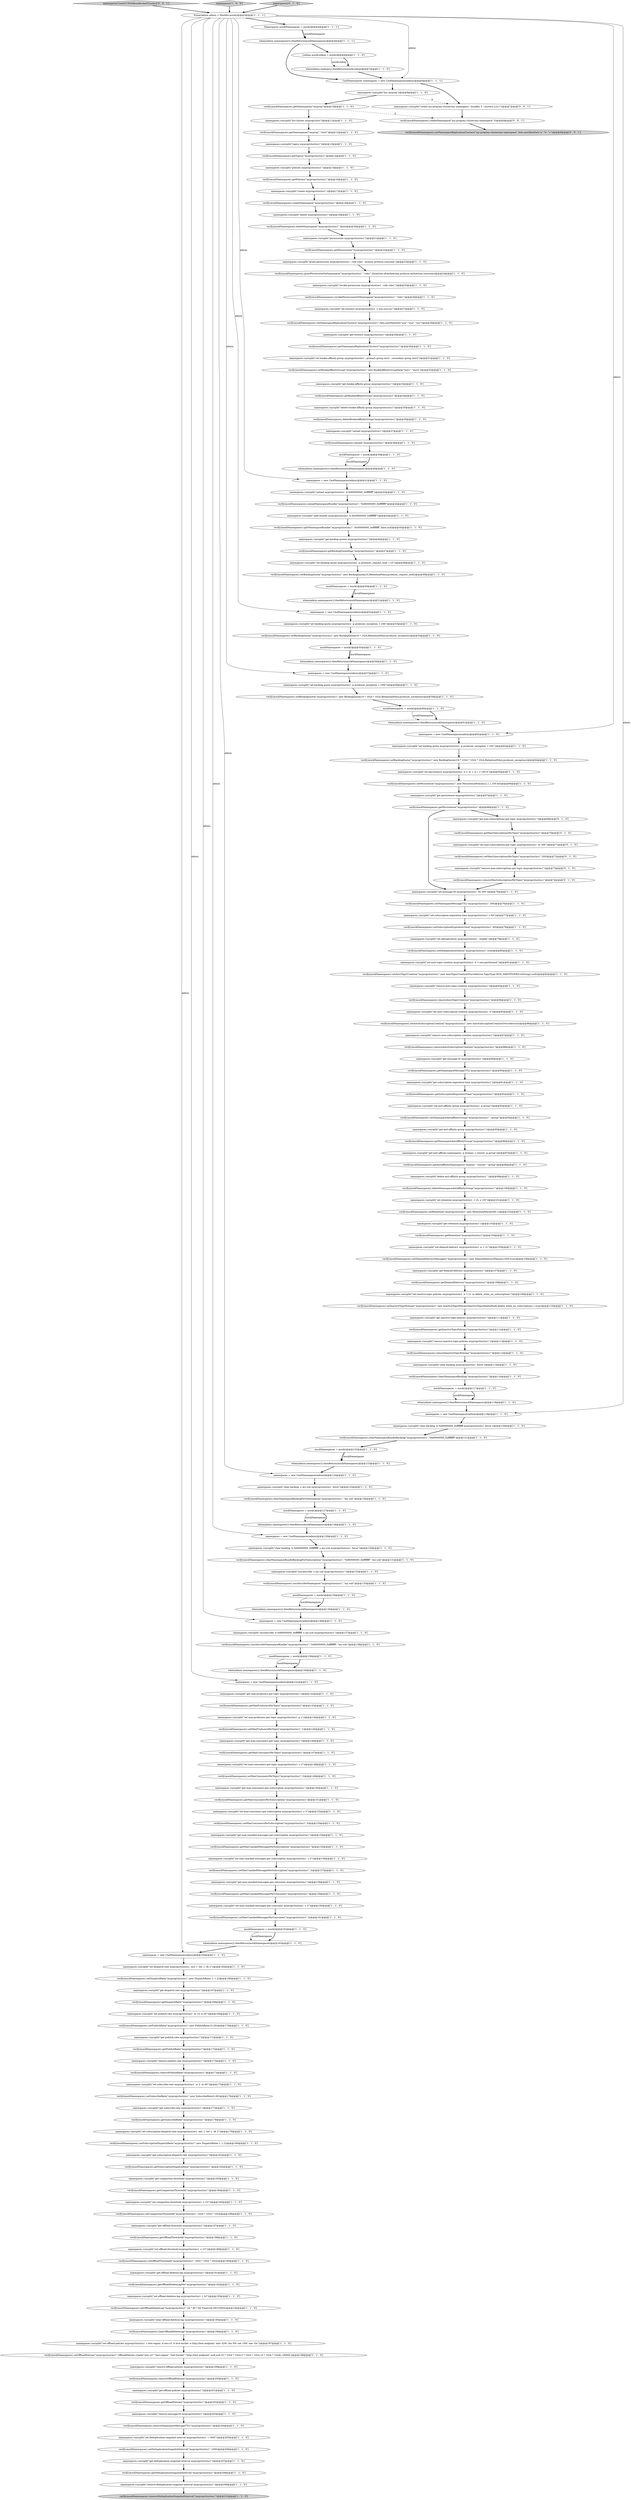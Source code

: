 digraph {
100 [style = filled, label = "namespaces.run(split(\"get-retention myprop/clust/ns1\"))@@@103@@@['1', '1', '0']", fillcolor = white, shape = ellipse image = "AAA0AAABBB1BBB"];
160 [style = filled, label = "verify(mockNamespaces).setMaxConsumersPerTopic(\"myprop/clust/ns1\",2)@@@149@@@['1', '1', '0']", fillcolor = white, shape = ellipse image = "AAA0AAABBB1BBB"];
195 [style = filled, label = "verify(mockNamespaces).removeNamespaceMessageTTL(\"myprop/clust/ns1\")@@@204@@@['1', '1', '0']", fillcolor = white, shape = ellipse image = "AAA0AAABBB1BBB"];
48 [style = filled, label = "Namespaces mockNamespaces = mock()@@@4@@@['1', '1', '1']", fillcolor = white, shape = ellipse image = "AAA0AAABBB1BBB"];
73 [style = filled, label = "verify(mockNamespaces).setNamespaceAntiAffinityGroup(\"myprop/clust/ns1\",\"group\")@@@94@@@['1', '1', '0']", fillcolor = white, shape = ellipse image = "AAA0AAABBB1BBB"];
117 [style = filled, label = "mockNamespaces = mock()@@@122@@@['1', '1', '0']", fillcolor = white, shape = ellipse image = "AAA0AAABBB1BBB"];
138 [style = filled, label = "namespaces.run(split(\"unsubscribe -b 0x80000000_0xffffffff -s my-sub myprop/clust/ns1\"))@@@137@@@['1', '1', '0']", fillcolor = white, shape = ellipse image = "AAA0AAABBB1BBB"];
196 [style = filled, label = "verify(mockNamespaces).deleteNamespaceAntiAffinityGroup(\"myprop/clust/ns1\")@@@100@@@['1', '1', '0']", fillcolor = white, shape = ellipse image = "AAA0AAABBB1BBB"];
102 [style = filled, label = "verify(mockNamespaces).setMaxUnackedMessagesPerConsumer(\"myprop/clust/ns1\",3)@@@161@@@['1', '1', '0']", fillcolor = white, shape = ellipse image = "AAA0AAABBB1BBB"];
74 [style = filled, label = "namespaces.run(split(\"get-delayed-delivery myprop/clust/ns1\"))@@@107@@@['1', '1', '0']", fillcolor = white, shape = ellipse image = "AAA0AAABBB1BBB"];
65 [style = filled, label = "namespaces.run(split(\"get-compaction-threshold myprop/clust/ns1\"))@@@183@@@['1', '1', '0']", fillcolor = white, shape = ellipse image = "AAA0AAABBB1BBB"];
75 [style = filled, label = "when(admin.namespaces()).thenReturn(mockNamespaces)@@@118@@@['1', '1', '0']", fillcolor = white, shape = ellipse image = "AAA0AAABBB1BBB"];
49 [style = filled, label = "when(admin.namespaces()).thenReturn(mockNamespaces)@@@61@@@['1', '1', '0']", fillcolor = white, shape = ellipse image = "AAA0AAABBB1BBB"];
3 [style = filled, label = "verify(mockNamespaces).clearNamespaceBacklog(\"myprop/clust/ns1\")@@@116@@@['1', '1', '0']", fillcolor = white, shape = ellipse image = "AAA0AAABBB1BBB"];
16 [style = filled, label = "namespaces.run(split(\"set-anti-affinity-group myprop/clust/ns1 -g group\"))@@@93@@@['1', '1', '0']", fillcolor = white, shape = ellipse image = "AAA0AAABBB1BBB"];
7 [style = filled, label = "when(admin.namespaces()).thenReturn(mockNamespaces)@@@5@@@['1', '1', '1']", fillcolor = white, shape = ellipse image = "AAA0AAABBB1BBB"];
86 [style = filled, label = "verify(mockNamespaces).unsubscribeNamespace(\"myprop/clust/ns1\",\"my-sub\")@@@133@@@['1', '1', '0']", fillcolor = white, shape = ellipse image = "AAA0AAABBB1BBB"];
77 [style = filled, label = "namespaces.run(split(\"remove-message-ttl myprop/clust/ns1\"))@@@203@@@['1', '1', '0']", fillcolor = white, shape = ellipse image = "AAA0AAABBB1BBB"];
21 [style = filled, label = "namespaces.run(split(\"set-deduplication-snapshot-interval myprop/clust/ns1 -i 1000\"))@@@205@@@['1', '1', '0']", fillcolor = white, shape = ellipse image = "AAA0AAABBB1BBB"];
190 [style = filled, label = "namespaces.run(split(\"get-max-consumers-per-topic myprop/clust/ns1\"))@@@146@@@['1', '1', '0']", fillcolor = white, shape = ellipse image = "AAA0AAABBB1BBB"];
211 [style = filled, label = "namespacesCreateV1WithBundlesAndClusters['0', '0', '1']", fillcolor = lightgray, shape = diamond image = "AAA0AAABBB3BBB"];
91 [style = filled, label = "verify(mockNamespaces).getOffloadDeleteLagMs(\"myprop/clust/ns1\")@@@192@@@['1', '1', '0']", fillcolor = white, shape = ellipse image = "AAA0AAABBB1BBB"];
209 [style = filled, label = "verify(mockNamespaces).setMaxSubscriptionsPerTopic(\"myprop/clust/ns1\",300)@@@72@@@['0', '1', '0']", fillcolor = white, shape = ellipse image = "AAA1AAABBB2BBB"];
31 [style = filled, label = "verify(mockNamespaces).getNamespaceReplicationClusters(\"myprop/clust/ns1\")@@@30@@@['1', '1', '0']", fillcolor = white, shape = ellipse image = "AAA0AAABBB1BBB"];
200 [style = filled, label = "namespaces.run(split(\"set-retention myprop/clust/ns1 -t 1h -s 1M\"))@@@101@@@['1', '1', '0']", fillcolor = white, shape = ellipse image = "AAA0AAABBB1BBB"];
59 [style = filled, label = "mockNamespaces = mock()@@@55@@@['1', '1', '0']", fillcolor = white, shape = ellipse image = "AAA0AAABBB1BBB"];
140 [style = filled, label = "verify(mockNamespaces).setBacklogQuota(\"myprop/clust/ns1\",new BacklogQuota(10,RetentionPolicy.producer_request_hold))@@@49@@@['1', '1', '0']", fillcolor = white, shape = ellipse image = "AAA0AAABBB1BBB"];
170 [style = filled, label = "verify(mockNamespaces).unsubscribeNamespaceBundle(\"myprop/clust/ns1\",\"0x80000000_0xffffffff\",\"my-sub\")@@@138@@@['1', '1', '0']", fillcolor = white, shape = ellipse image = "AAA0AAABBB1BBB"];
95 [style = filled, label = "namespaces.run(split(\"get-max-unacked-messages-per-consumer myprop/clust/ns1\"))@@@158@@@['1', '1', '0']", fillcolor = white, shape = ellipse image = "AAA0AAABBB1BBB"];
113 [style = filled, label = "verify(mockNamespaces).unloadNamespaceBundle(\"myprop/clust/ns1\",\"0x80000000_0xffffffff\")@@@43@@@['1', '1', '0']", fillcolor = white, shape = ellipse image = "AAA0AAABBB1BBB"];
137 [style = filled, label = "verify(mockNamespaces).getMaxUnackedMessagesPerConsumer(\"myprop/clust/ns1\")@@@159@@@['1', '1', '0']", fillcolor = white, shape = ellipse image = "AAA0AAABBB1BBB"];
152 [style = filled, label = "namespaces.run(split(\"remove-deduplication-snapshot-interval myprop/clust/ns1\"))@@@209@@@['1', '1', '0']", fillcolor = white, shape = ellipse image = "AAA0AAABBB1BBB"];
69 [style = filled, label = "namespaces.run(split(\"set-max-unacked-messages-per-consumer myprop/clust/ns1 -c 3\"))@@@160@@@['1', '1', '0']", fillcolor = white, shape = ellipse image = "AAA0AAABBB1BBB"];
206 [style = filled, label = "namespaces.run(split(\"get-max-subscriptions-per-topic myprop/clust/ns1\"))@@@69@@@['0', '1', '0']", fillcolor = white, shape = ellipse image = "AAA1AAABBB2BBB"];
53 [style = filled, label = "namespaces.run(split(\"set-subscription-dispatch-rate myprop/clust/ns1 -md -1 -bd -1 -dt 2\"))@@@179@@@['1', '1', '0']", fillcolor = white, shape = ellipse image = "AAA0AAABBB1BBB"];
82 [style = filled, label = "namespaces.run(split(\"topics myprop/clust/ns1\"))@@@13@@@['1', '1', '0']", fillcolor = white, shape = ellipse image = "AAA0AAABBB1BBB"];
26 [style = filled, label = "namespaces.run(split(\"clear-backlog myprop/clust/ns1 -force\"))@@@115@@@['1', '1', '0']", fillcolor = white, shape = ellipse image = "AAA0AAABBB1BBB"];
51 [style = filled, label = "namespaces.run(split(\"set-subscribe-rate myprop/clust/ns1 -sr 2 -st 60\"))@@@175@@@['1', '1', '0']", fillcolor = white, shape = ellipse image = "AAA0AAABBB1BBB"];
131 [style = filled, label = "namespaces = new CmdNamespaces(admin)@@@57@@@['1', '1', '0']", fillcolor = white, shape = ellipse image = "AAA0AAABBB1BBB"];
145 [style = filled, label = "namespaces = new CmdNamespaces(admin)@@@164@@@['1', '1', '0']", fillcolor = white, shape = ellipse image = "AAA0AAABBB1BBB"];
150 [style = filled, label = "namespaces = new CmdNamespaces(admin)@@@136@@@['1', '1', '0']", fillcolor = white, shape = ellipse image = "AAA0AAABBB1BBB"];
33 [style = filled, label = "verify(mockNamespaces).setSubscriptionExpirationTime(\"myprop/clust/ns1\",60)@@@78@@@['1', '1', '0']", fillcolor = white, shape = ellipse image = "AAA0AAABBB1BBB"];
58 [style = filled, label = "namespaces = new CmdNamespaces(admin)@@@124@@@['1', '1', '0']", fillcolor = white, shape = ellipse image = "AAA0AAABBB1BBB"];
71 [style = filled, label = "namespaces.run(split(\"clear-offload-deletion-lag myprop/clust/ns1\"))@@@195@@@['1', '1', '0']", fillcolor = white, shape = ellipse image = "AAA0AAABBB1BBB"];
151 [style = filled, label = "PulsarAdmin admin = Mockito.mock()@@@3@@@['1', '1', '1']", fillcolor = white, shape = ellipse image = "AAA0AAABBB1BBB"];
34 [style = filled, label = "namespaces.run(split(\"get-max-unacked-messages-per-subscription myprop/clust/ns1\"))@@@154@@@['1', '1', '0']", fillcolor = white, shape = ellipse image = "AAA0AAABBB1BBB"];
210 [style = filled, label = "verify(mockNamespaces).createNamespace(\"my-prop/my-cluster/my-namespace\",5)@@@8@@@['0', '0', '1']", fillcolor = white, shape = ellipse image = "AAA0AAABBB3BBB"];
61 [style = filled, label = "verify(mockNamespaces).getOffloadPolicies(\"myprop/clust/ns1\")@@@202@@@['1', '1', '0']", fillcolor = white, shape = ellipse image = "AAA0AAABBB1BBB"];
1 [style = filled, label = "verify(mockNamespaces).setMaxUnackedMessagesPerSubscription(\"myprop/clust/ns1\",3)@@@157@@@['1', '1', '0']", fillcolor = white, shape = ellipse image = "AAA0AAABBB1BBB"];
81 [style = filled, label = "verify(mockNamespaces).getBookieAffinityGroup(\"myprop/clust/ns1\")@@@34@@@['1', '1', '0']", fillcolor = white, shape = ellipse image = "AAA0AAABBB1BBB"];
127 [style = filled, label = "namespaces.run(split(\"remove-auto-subscription-creation myprop/clust/ns1\"))@@@87@@@['1', '1', '0']", fillcolor = white, shape = ellipse image = "AAA0AAABBB1BBB"];
20 [style = filled, label = "verify(mockNamespaces).deleteBookieAffinityGroup(\"myprop/clust/ns1\")@@@36@@@['1', '1', '0']", fillcolor = white, shape = ellipse image = "AAA0AAABBB1BBB"];
72 [style = filled, label = "mockNamespaces = mock()@@@117@@@['1', '1', '0']", fillcolor = white, shape = ellipse image = "AAA0AAABBB1BBB"];
147 [style = filled, label = "namespaces = new CmdNamespaces(admin)@@@119@@@['1', '1', '0']", fillcolor = white, shape = ellipse image = "AAA0AAABBB1BBB"];
42 [style = filled, label = "verify(mockNamespaces).getDispatchRate(\"myprop/clust/ns1\")@@@168@@@['1', '1', '0']", fillcolor = white, shape = ellipse image = "AAA0AAABBB1BBB"];
198 [style = filled, label = "when(admin.namespaces()).thenReturn(mockNamespaces)@@@51@@@['1', '1', '0']", fillcolor = white, shape = ellipse image = "AAA0AAABBB1BBB"];
40 [style = filled, label = "namespaces.run(split(\"set-subscription-expiration-time myprop/clust/ns1 -t 60\"))@@@77@@@['1', '1', '0']", fillcolor = white, shape = ellipse image = "AAA0AAABBB1BBB"];
192 [style = filled, label = "namespaces = new CmdNamespaces(admin)@@@129@@@['1', '1', '0']", fillcolor = white, shape = ellipse image = "AAA0AAABBB1BBB"];
168 [style = filled, label = "namespaces = new CmdNamespaces(admin)@@@62@@@['1', '1', '0']", fillcolor = white, shape = ellipse image = "AAA0AAABBB1BBB"];
201 [style = filled, label = "verify(mockNamespaces).setAutoTopicCreation(\"myprop/clust/ns1\",new AutoTopicCreationOverride(true,TopicType.NON_PARTITIONED.toString(),null))@@@82@@@['1', '1', '0']", fillcolor = white, shape = ellipse image = "AAA0AAABBB1BBB"];
27 [style = filled, label = "namespaces.run(split(\"get-max-consumers-per-subscription myprop/clust/ns1\"))@@@150@@@['1', '1', '0']", fillcolor = white, shape = ellipse image = "AAA0AAABBB1BBB"];
109 [style = filled, label = "verify(mockNamespaces).setDelayedDeliveryMessages(\"myprop/clust/ns1\",new DelayedDeliveryPolicies(1000,true))@@@106@@@['1', '1', '0']", fillcolor = white, shape = ellipse image = "AAA0AAABBB1BBB"];
204 [style = filled, label = "namespaces.run(split(\"remove-max-subscriptions-per-topic myprop/clust/ns1\"))@@@73@@@['0', '1', '0']", fillcolor = white, shape = ellipse image = "AAA1AAABBB2BBB"];
110 [style = filled, label = "namespaces.run(split(\"permissions myprop/clust/ns1\"))@@@21@@@['1', '1', '0']", fillcolor = white, shape = ellipse image = "AAA0AAABBB1BBB"];
10 [style = filled, label = "verify(mockNamespaces).getDelayedDelivery(\"myprop/clust/ns1\")@@@108@@@['1', '1', '0']", fillcolor = white, shape = ellipse image = "AAA0AAABBB1BBB"];
17 [style = filled, label = "verify(mockNamespaces).clearOffloadDeleteLag(\"myprop/clust/ns1\")@@@196@@@['1', '1', '0']", fillcolor = white, shape = ellipse image = "AAA0AAABBB1BBB"];
169 [style = filled, label = "verify(mockNamespaces).removeAutoSubscriptionCreation(\"myprop/clust/ns1\")@@@88@@@['1', '1', '0']", fillcolor = white, shape = ellipse image = "AAA0AAABBB1BBB"];
184 [style = filled, label = "mockNamespaces = mock()@@@60@@@['1', '1', '0']", fillcolor = white, shape = ellipse image = "AAA0AAABBB1BBB"];
5 [style = filled, label = "verify(mockNamespaces).getPermissions(\"myprop/clust/ns1\")@@@22@@@['1', '1', '0']", fillcolor = white, shape = ellipse image = "AAA0AAABBB1BBB"];
197 [style = filled, label = "verify(mockNamespaces).setOffloadDeleteLag(\"myprop/clust/ns1\",24 * 60 * 60,TimeUnit.SECONDS)@@@194@@@['1', '1', '0']", fillcolor = white, shape = ellipse image = "AAA0AAABBB1BBB"];
67 [style = filled, label = "verify(mockNamespaces).getNamespaces(\"myprop\",\"clust\")@@@12@@@['1', '1', '0']", fillcolor = white, shape = ellipse image = "AAA0AAABBB1BBB"];
116 [style = filled, label = "verify(mockNamespaces).setMaxConsumersPerSubscription(\"myprop/clust/ns1\",3)@@@153@@@['1', '1', '0']", fillcolor = white, shape = ellipse image = "AAA0AAABBB1BBB"];
183 [style = filled, label = "namespaces.run(split(\"get-subscription-dispatch-rate myprop/clust/ns1\"))@@@181@@@['1', '1', '0']", fillcolor = white, shape = ellipse image = "AAA0AAABBB1BBB"];
165 [style = filled, label = "verify(mockNamespaces).revokePermissionsOnNamespace(\"myprop/clust/ns1\",\"role1\")@@@26@@@['1', '1', '0']", fillcolor = white, shape = ellipse image = "AAA0AAABBB1BBB"];
166 [style = filled, label = "namespaces.run(split(\"set-backlog-quota myprop/clust/ns1 -p producer_exception -l 10K\"))@@@53@@@['1', '1', '0']", fillcolor = white, shape = ellipse image = "AAA0AAABBB1BBB"];
28 [style = filled, label = "namespaces.run(split(\"set-backlog-quota myprop/clust/ns1 -p producer_request_hold -l 10\"))@@@48@@@['1', '1', '0']", fillcolor = white, shape = ellipse image = "AAA0AAABBB1BBB"];
129 [style = filled, label = "namespaces.run(split(\"get-subscribe-rate myprop/clust/ns1\"))@@@177@@@['1', '1', '0']", fillcolor = white, shape = ellipse image = "AAA0AAABBB1BBB"];
159 [style = filled, label = "verify(mockNamespaces).setDeduplicationStatus(\"myprop/clust/ns1\",true)@@@80@@@['1', '1', '0']", fillcolor = white, shape = ellipse image = "AAA0AAABBB1BBB"];
172 [style = filled, label = "mockNamespaces = mock()@@@162@@@['1', '1', '0']", fillcolor = white, shape = ellipse image = "AAA0AAABBB1BBB"];
6 [style = filled, label = "verify(mockNamespaces).setMaxProducersPerTopic(\"myprop/clust/ns1\",1)@@@145@@@['1', '1', '0']", fillcolor = white, shape = ellipse image = "AAA0AAABBB1BBB"];
62 [style = filled, label = "verify(mockNamespaces).setBookieAffinityGroup(\"myprop/clust/ns1\",new BookieAffinityGroupData(\"test1\",\"test2\"))@@@32@@@['1', '1', '0']", fillcolor = white, shape = ellipse image = "AAA0AAABBB1BBB"];
212 [style = filled, label = "verify(mockNamespaces).setNamespaceReplicationClusters(\"my-prop/my-cluster/my-namespace\",Sets.newHashSet(\"a\",\"b\",\"c\"))@@@9@@@['0', '0', '1']", fillcolor = lightgray, shape = ellipse image = "AAA0AAABBB3BBB"];
15 [style = filled, label = "verify(mockNamespaces).getSubscriptionExpirationTime(\"myprop/clust/ns1\")@@@92@@@['1', '1', '0']", fillcolor = white, shape = ellipse image = "AAA0AAABBB1BBB"];
107 [style = filled, label = "namespaces.run(split(\"policies myprop/clust/ns1\"))@@@15@@@['1', '1', '0']", fillcolor = white, shape = ellipse image = "AAA0AAABBB1BBB"];
52 [style = filled, label = "namespaces.run(split(\"get-subscription-expiration-time myprop/clust/ns1\"))@@@91@@@['1', '1', '0']", fillcolor = white, shape = ellipse image = "AAA0AAABBB1BBB"];
22 [style = filled, label = "namespaces.run(split(\"get-clusters myprop/clust/ns1\"))@@@29@@@['1', '1', '0']", fillcolor = white, shape = ellipse image = "AAA0AAABBB1BBB"];
148 [style = filled, label = "namespaces.run(split(\"get-offload-deletion-lag myprop/clust/ns1\"))@@@191@@@['1', '1', '0']", fillcolor = white, shape = ellipse image = "AAA0AAABBB1BBB"];
111 [style = filled, label = "namespaces.run(split(\"set-clusters myprop/clust/ns1 -c use,usw,usc\"))@@@27@@@['1', '1', '0']", fillcolor = white, shape = ellipse image = "AAA0AAABBB1BBB"];
79 [style = filled, label = "verify(mockNamespaces).getInactiveTopicPolicies(\"myprop/clust/ns1\")@@@112@@@['1', '1', '0']", fillcolor = white, shape = ellipse image = "AAA0AAABBB1BBB"];
66 [style = filled, label = "verify(mockNamespaces).unload(\"myprop/clust/ns1\")@@@38@@@['1', '1', '0']", fillcolor = white, shape = ellipse image = "AAA0AAABBB1BBB"];
122 [style = filled, label = "verify(mockNamespaces).getPublishRate(\"myprop/clust/ns1\")@@@172@@@['1', '1', '0']", fillcolor = white, shape = ellipse image = "AAA0AAABBB1BBB"];
101 [style = filled, label = "mockNamespaces = mock()@@@50@@@['1', '1', '0']", fillcolor = white, shape = ellipse image = "AAA0AAABBB1BBB"];
14 [style = filled, label = "namespaces.run(split(\"create myprop/clust/ns1\"))@@@17@@@['1', '1', '0']", fillcolor = white, shape = ellipse image = "AAA0AAABBB1BBB"];
93 [style = filled, label = "namespaces.run(split(\"set-compaction-threshold myprop/clust/ns1 -t 1G\"))@@@185@@@['1', '1', '0']", fillcolor = white, shape = ellipse image = "AAA0AAABBB1BBB"];
182 [style = filled, label = "verify(mockNamespaces).getPolicies(\"myprop/clust/ns1\")@@@16@@@['1', '1', '0']", fillcolor = white, shape = ellipse image = "AAA0AAABBB1BBB"];
155 [style = filled, label = "namespaces.run(split(\"set-backlog-quota myprop/clust/ns1 -p producer_exception -l 10G\"))@@@63@@@['1', '1', '0']", fillcolor = white, shape = ellipse image = "AAA0AAABBB1BBB"];
194 [style = filled, label = "namespaces.run(split(\"get-offload-threshold myprop/clust/ns1\"))@@@187@@@['1', '1', '0']", fillcolor = white, shape = ellipse image = "AAA0AAABBB1BBB"];
136 [style = filled, label = "when(admin.namespaces()).thenReturn(mockNamespaces)@@@128@@@['1', '1', '0']", fillcolor = white, shape = ellipse image = "AAA0AAABBB1BBB"];
167 [style = filled, label = "verify(mockNamespaces).clearNamespaceBundleBacklogForSubscription(\"myprop/clust/ns1\",\"0x80000000_0xffffffff\",\"my-sub\")@@@131@@@['1', '1', '0']", fillcolor = white, shape = ellipse image = "AAA0AAABBB1BBB"];
46 [style = filled, label = "namespaces['1', '0', '0']", fillcolor = lightgray, shape = diamond image = "AAA0AAABBB1BBB"];
202 [style = filled, label = "namespaces.run(split(\"delete-anti-affinity-group myprop/clust/ns1 \"))@@@99@@@['1', '1', '0']", fillcolor = white, shape = ellipse image = "AAA0AAABBB1BBB"];
154 [style = filled, label = "namespaces.run(split(\"get-bookie-affinity-group myprop/clust/ns1\"))@@@33@@@['1', '1', '0']", fillcolor = white, shape = ellipse image = "AAA0AAABBB1BBB"];
35 [style = filled, label = "verify(mockNamespaces).setPersistence(\"myprop/clust/ns1\",new PersistencePolicies(2,1,1,100.0d))@@@66@@@['1', '1', '0']", fillcolor = white, shape = ellipse image = "AAA0AAABBB1BBB"];
19 [style = filled, label = "namespaces.run(split(\"set-offload-deletion-lag myprop/clust/ns1 -l 1d\"))@@@193@@@['1', '1', '0']", fillcolor = white, shape = ellipse image = "AAA0AAABBB1BBB"];
64 [style = filled, label = "namespaces.run(split(\"remove-publish-rate myprop/clust/ns1\"))@@@173@@@['1', '1', '0']", fillcolor = white, shape = ellipse image = "AAA0AAABBB1BBB"];
37 [style = filled, label = "namespaces.run(split(\"get-dispatch-rate myprop/clust/ns1\"))@@@167@@@['1', '1', '0']", fillcolor = white, shape = ellipse image = "AAA0AAABBB1BBB"];
78 [style = filled, label = "when(admin.namespaces()).thenReturn(mockNamespaces)@@@140@@@['1', '1', '0']", fillcolor = white, shape = ellipse image = "AAA0AAABBB1BBB"];
121 [style = filled, label = "namespaces.run(split(\"list-cluster myprop/clust\"))@@@11@@@['1', '1', '0']", fillcolor = white, shape = ellipse image = "AAA0AAABBB1BBB"];
133 [style = filled, label = "verify(mockNamespaces).clearNamespaceBacklogForSubscription(\"myprop/clust/ns1\",\"my-sub\")@@@126@@@['1', '1', '0']", fillcolor = white, shape = ellipse image = "AAA0AAABBB1BBB"];
199 [style = filled, label = "namespaces.run(split(\"get-anti-affinity-namespaces -p dummy -c cluster -g group\"))@@@97@@@['1', '1', '0']", fillcolor = white, shape = ellipse image = "AAA0AAABBB1BBB"];
207 [style = filled, label = "verify(mockNamespaces).getMaxSubscriptionsPerTopic(\"myprop/clust/ns1\")@@@70@@@['0', '1', '0']", fillcolor = white, shape = ellipse image = "AAA1AAABBB2BBB"];
8 [style = filled, label = "verify(mockNamespaces).removeInactiveTopicPolicies(\"myprop/clust/ns1\")@@@114@@@['1', '1', '0']", fillcolor = white, shape = ellipse image = "AAA0AAABBB1BBB"];
88 [style = filled, label = "verify(mockNamespaces).setRetention(\"myprop/clust/ns1\",new RetentionPolicies(60,1))@@@102@@@['1', '1', '0']", fillcolor = white, shape = ellipse image = "AAA0AAABBB1BBB"];
44 [style = filled, label = "verify(mockNamespaces).getCompactionThreshold(\"myprop/clust/ns1\")@@@184@@@['1', '1', '0']", fillcolor = white, shape = ellipse image = "AAA0AAABBB1BBB"];
50 [style = filled, label = "namespaces.run(split(\"remove-auto-topic-creation myprop/clust/ns1\"))@@@83@@@['1', '1', '0']", fillcolor = white, shape = ellipse image = "AAA0AAABBB1BBB"];
187 [style = filled, label = "namespaces.run(split(\"set-publish-rate myprop/clust/ns1 -m 10 -b 20\"))@@@169@@@['1', '1', '0']", fillcolor = white, shape = ellipse image = "AAA0AAABBB1BBB"];
84 [style = filled, label = "verify(mockNamespaces).getNamespaces(\"myprop\")@@@10@@@['1', '1', '0']", fillcolor = white, shape = ellipse image = "AAA0AAABBB1BBB"];
36 [style = filled, label = "verify(mockNamespaces).removeAutoTopicCreation(\"myprop/clust/ns1\")@@@84@@@['1', '1', '0']", fillcolor = white, shape = ellipse image = "AAA0AAABBB1BBB"];
181 [style = filled, label = "namespaces.run(split(\"split-bundle myprop/clust/ns1 -b 0x00000000_0xffffffff\"))@@@44@@@['1', '1', '0']", fillcolor = white, shape = ellipse image = "AAA0AAABBB1BBB"];
92 [style = filled, label = "namespaces.run(split(\"remove-inactive-topic-policies myprop/clust/ns1\"))@@@113@@@['1', '1', '0']", fillcolor = white, shape = ellipse image = "AAA0AAABBB1BBB"];
119 [style = filled, label = "namespaces = new CmdNamespaces(admin)@@@52@@@['1', '1', '0']", fillcolor = white, shape = ellipse image = "AAA0AAABBB1BBB"];
87 [style = filled, label = "mockNamespaces = mock()@@@139@@@['1', '1', '0']", fillcolor = white, shape = ellipse image = "AAA0AAABBB1BBB"];
132 [style = filled, label = "namespaces.run(split(\"set-auto-subscription-creation myprop/clust/ns1 -e\"))@@@85@@@['1', '1', '0']", fillcolor = white, shape = ellipse image = "AAA0AAABBB1BBB"];
141 [style = filled, label = "verify(mockNamespaces).clearNamespaceBundleBacklog(\"myprop/clust/ns1\",\"0x80000000_0xffffffff\")@@@121@@@['1', '1', '0']", fillcolor = white, shape = ellipse image = "AAA0AAABBB1BBB"];
25 [style = filled, label = "namespaces.run(split(\"set-bookie-affinity-group myprop/clust/ns1 --primary-group test1 --secondary-group test2\"))@@@31@@@['1', '1', '0']", fillcolor = white, shape = ellipse image = "AAA0AAABBB1BBB"];
126 [style = filled, label = "verify(mockNamespaces).getMaxUnackedMessagesPerSubscription(\"myprop/clust/ns1\")@@@155@@@['1', '1', '0']", fillcolor = white, shape = ellipse image = "AAA0AAABBB1BBB"];
83 [style = filled, label = "namespaces.run(split(\"set-max-consumers-per-subscription myprop/clust/ns1 -c 3\"))@@@152@@@['1', '1', '0']", fillcolor = white, shape = ellipse image = "AAA0AAABBB1BBB"];
177 [style = filled, label = "namespaces.run(split(\"set-auto-topic-creation myprop/clust/ns1 -e -t non-partitioned\"))@@@81@@@['1', '1', '0']", fillcolor = white, shape = ellipse image = "AAA0AAABBB1BBB"];
191 [style = filled, label = "namespaces.run(split(\"set-max-unacked-messages-per-subscription myprop/clust/ns1 -c 3\"))@@@156@@@['1', '1', '0']", fillcolor = white, shape = ellipse image = "AAA0AAABBB1BBB"];
130 [style = filled, label = "verify(mockNamespaces).getDeduplicationSnapshotInterval(\"myprop/clust/ns1\")@@@208@@@['1', '1', '0']", fillcolor = white, shape = ellipse image = "AAA0AAABBB1BBB"];
144 [style = filled, label = "when(admin.namespaces()).thenReturn(mockNamespaces)@@@163@@@['1', '1', '0']", fillcolor = white, shape = ellipse image = "AAA0AAABBB1BBB"];
179 [style = filled, label = "verify(mockNamespaces).splitNamespaceBundle(\"myprop/clust/ns1\",\"0x00000000_0xffffffff\",false,null)@@@45@@@['1', '1', '0']", fillcolor = white, shape = ellipse image = "AAA0AAABBB1BBB"];
11 [style = filled, label = "namespaces.run(split(\"clear-backlog -b 0x80000000_0xffffffff myprop/clust/ns1 -force\"))@@@120@@@['1', '1', '0']", fillcolor = white, shape = ellipse image = "AAA0AAABBB1BBB"];
106 [style = filled, label = "when(admin.namespaces()).thenReturn(mockNamespaces)@@@123@@@['1', '1', '0']", fillcolor = white, shape = ellipse image = "AAA0AAABBB1BBB"];
24 [style = filled, label = "namespaces.run(split(\"delete myprop/clust/ns1\"))@@@19@@@['1', '1', '0']", fillcolor = white, shape = ellipse image = "AAA0AAABBB1BBB"];
123 [style = filled, label = "namespaces.run(split(\"set-offload-policies myprop/clust/ns1 -r test-region -d aws-s3 -b test-bucket -e http://test.endpoint -mbs 32M -rbs 5M -oat 10M -oae 10s\"))@@@197@@@['1', '1', '0']", fillcolor = white, shape = ellipse image = "AAA0AAABBB1BBB"];
97 [style = filled, label = "namespaces.run(split(\"delete-bookie-affinity-group myprop/clust/ns1\"))@@@35@@@['1', '1', '0']", fillcolor = white, shape = ellipse image = "AAA0AAABBB1BBB"];
164 [style = filled, label = "verify(mockNamespaces).setPublishRate(\"myprop/clust/ns1\",new PublishRate(10,20))@@@170@@@['1', '1', '0']", fillcolor = white, shape = ellipse image = "AAA0AAABBB1BBB"];
156 [style = filled, label = "namespaces.run(split(\"clear-backlog -s my-sub myprop/clust/ns1 -force\"))@@@125@@@['1', '1', '0']", fillcolor = white, shape = ellipse image = "AAA0AAABBB1BBB"];
146 [style = filled, label = "namespaces.run(split(\"grant-permission myprop/clust/ns1 --role role1 --actions produce,consume\"))@@@23@@@['1', '1', '0']", fillcolor = white, shape = ellipse image = "AAA0AAABBB1BBB"];
153 [style = filled, label = "verify(mockNamespaces).removePublishRate(\"myprop/clust/ns1\")@@@174@@@['1', '1', '0']", fillcolor = white, shape = ellipse image = "AAA0AAABBB1BBB"];
18 [style = filled, label = "verify(mockNamespaces).setBacklogQuota(\"myprop/clust/ns1\",new BacklogQuota(10l * 1024 * 1024 * 1024,RetentionPolicy.producer_exception))@@@64@@@['1', '1', '0']", fillcolor = white, shape = ellipse image = "AAA0AAABBB1BBB"];
157 [style = filled, label = "namespaces = new CmdNamespaces(admin)@@@41@@@['1', '1', '0']", fillcolor = white, shape = ellipse image = "AAA0AAABBB1BBB"];
99 [style = filled, label = "namespaces.run(split(\"get-anti-affinity-group myprop/clust/ns1\"))@@@95@@@['1', '1', '0']", fillcolor = white, shape = ellipse image = "AAA0AAABBB1BBB"];
120 [style = filled, label = "verify(mockNamespaces).setOffloadPolicies(\"myprop/clust/ns1\",OffloadPolicies.create(\"aws-s3\",\"test-region\",\"test-bucket\",\"http://test.endpoint\",null,null,32 * 1024 * 1024,5 * 1024 * 1024,10 * 1024 * 1024L,10000L))@@@198@@@['1', '1', '0']", fillcolor = white, shape = ellipse image = "AAA0AAABBB1BBB"];
13 [style = filled, label = "namespaces.run(split(\"set-offload-threshold myprop/clust/ns1 -s 1G\"))@@@189@@@['1', '1', '0']", fillcolor = white, shape = ellipse image = "AAA0AAABBB1BBB"];
185 [style = filled, label = "namespaces.run(split(\"get-publish-rate myprop/clust/ns1\"))@@@171@@@['1', '1', '0']", fillcolor = white, shape = ellipse image = "AAA0AAABBB1BBB"];
208 [style = filled, label = "namespaces.run(split(\"set-max-subscriptions-per-topic myprop/clust/ns1 -m 300\"))@@@71@@@['0', '1', '0']", fillcolor = white, shape = ellipse image = "AAA1AAABBB2BBB"];
80 [style = filled, label = "namespaces.run(split(\"set-message-ttl myprop/clust/ns1 -ttl 300\"))@@@75@@@['1', '1', '0']", fillcolor = white, shape = ellipse image = "AAA0AAABBB1BBB"];
143 [style = filled, label = "verify(mockNamespaces).setCompactionThreshold(\"myprop/clust/ns1\",1024 * 1024 * 1024)@@@186@@@['1', '1', '0']", fillcolor = white, shape = ellipse image = "AAA0AAABBB1BBB"];
189 [style = filled, label = "namespaces.run(split(\"set-backlog-quota myprop/clust/ns1 -p producer_exception -l 10M\"))@@@58@@@['1', '1', '0']", fillcolor = white, shape = ellipse image = "AAA0AAABBB1BBB"];
175 [style = filled, label = "verify(mockNamespaces).setSubscriptionDispatchRate(\"myprop/clust/ns1\",new DispatchRate(-1,-1,2))@@@180@@@['1', '1', '0']", fillcolor = white, shape = ellipse image = "AAA0AAABBB1BBB"];
39 [style = filled, label = "namespaces.run(split(\"get-message-ttl myprop/clust/ns1\"))@@@89@@@['1', '1', '0']", fillcolor = white, shape = ellipse image = "AAA0AAABBB1BBB"];
162 [style = filled, label = "verify(mockNamespaces).createNamespace(\"myprop/clust/ns1\")@@@18@@@['1', '1', '0']", fillcolor = white, shape = ellipse image = "AAA0AAABBB1BBB"];
47 [style = filled, label = "namespaces.run(split(\"get-inactive-topic-policies myprop/clust/ns1\"))@@@111@@@['1', '1', '0']", fillcolor = white, shape = ellipse image = "AAA0AAABBB1BBB"];
96 [style = filled, label = "Lookup mockLookup = mock()@@@6@@@['1', '1', '0']", fillcolor = white, shape = ellipse image = "AAA0AAABBB1BBB"];
56 [style = filled, label = "namespaces.run(split(\"set-persistence myprop/clust/ns1 -e 2 -w 1 -a 1 -r 100.0\"))@@@65@@@['1', '1', '0']", fillcolor = white, shape = ellipse image = "AAA0AAABBB1BBB"];
134 [style = filled, label = "namespaces.run(split(\"clear-backlog -b 0x80000000_0xffffffff -s my-sub myprop/clust/ns1 -force\"))@@@130@@@['1', '1', '0']", fillcolor = white, shape = ellipse image = "AAA0AAABBB1BBB"];
180 [style = filled, label = "namespaces.run(split(\"get-offload-policies myprop/clust/ns1\"))@@@201@@@['1', '1', '0']", fillcolor = white, shape = ellipse image = "AAA0AAABBB1BBB"];
163 [style = filled, label = "verify(mockNamespaces).setNamespaceReplicationClusters(\"myprop/clust/ns1\",Sets.newHashSet(\"use\",\"usw\",\"usc\"))@@@28@@@['1', '1', '0']", fillcolor = white, shape = ellipse image = "AAA0AAABBB1BBB"];
23 [style = filled, label = "namespaces.run(split(\"set-max-producers-per-topic myprop/clust/ns1 -p 1\"))@@@144@@@['1', '1', '0']", fillcolor = white, shape = ellipse image = "AAA0AAABBB1BBB"];
103 [style = filled, label = "verify(mockNamespaces).removeOffloadPolicies(\"myprop/clust/ns1\")@@@200@@@['1', '1', '0']", fillcolor = white, shape = ellipse image = "AAA0AAABBB1BBB"];
4 [style = filled, label = "verify(mockNamespaces).getMaxProducersPerTopic(\"myprop/clust/ns1\")@@@143@@@['1', '1', '0']", fillcolor = white, shape = ellipse image = "AAA0AAABBB1BBB"];
161 [style = filled, label = "verify(mockNamespaces).getMaxConsumersPerTopic(\"myprop/clust/ns1\")@@@147@@@['1', '1', '0']", fillcolor = white, shape = ellipse image = "AAA0AAABBB1BBB"];
41 [style = filled, label = "mockNamespaces = mock()@@@127@@@['1', '1', '0']", fillcolor = white, shape = ellipse image = "AAA0AAABBB1BBB"];
85 [style = filled, label = "namespaces.run(split(\"get-backlog-quotas myprop/clust/ns1\"))@@@46@@@['1', '1', '0']", fillcolor = white, shape = ellipse image = "AAA0AAABBB1BBB"];
139 [style = filled, label = "namespaces.run(split(\"set-dispatch-rate myprop/clust/ns1 -md -1 -bd -1 -dt 2\"))@@@165@@@['1', '1', '0']", fillcolor = white, shape = ellipse image = "AAA0AAABBB1BBB"];
57 [style = filled, label = "CmdNamespaces namespaces = new CmdNamespaces(admin)@@@6@@@['1', '1', '1']", fillcolor = white, shape = ellipse image = "AAA0AAABBB1BBB"];
186 [style = filled, label = "verify(mockNamespaces).getOffloadThreshold(\"myprop/clust/ns1\")@@@188@@@['1', '1', '0']", fillcolor = white, shape = ellipse image = "AAA0AAABBB1BBB"];
2 [style = filled, label = "namespaces.run(split(\"revoke-permission myprop/clust/ns1 --role role1\"))@@@25@@@['1', '1', '0']", fillcolor = white, shape = ellipse image = "AAA0AAABBB1BBB"];
193 [style = filled, label = "verify(mockNamespaces).setDispatchRate(\"myprop/clust/ns1\",new DispatchRate(-1,-1,2))@@@166@@@['1', '1', '0']", fillcolor = white, shape = ellipse image = "AAA0AAABBB1BBB"];
12 [style = filled, label = "namespaces.run(split(\"set-delayed-delivery myprop/clust/ns1 -e -t 1s\"))@@@105@@@['1', '1', '0']", fillcolor = white, shape = ellipse image = "AAA0AAABBB1BBB"];
32 [style = filled, label = "namespaces.run(split(\"set-deduplication myprop/clust/ns1 --enable\"))@@@79@@@['1', '1', '0']", fillcolor = white, shape = ellipse image = "AAA0AAABBB1BBB"];
149 [style = filled, label = "when(admin.namespaces()).thenReturn(mockNamespaces)@@@56@@@['1', '1', '0']", fillcolor = white, shape = ellipse image = "AAA0AAABBB1BBB"];
105 [style = filled, label = "verify(mockNamespaces).setAutoSubscriptionCreation(\"myprop/clust/ns1\",new AutoSubscriptionCreationOverride(true))@@@86@@@['1', '1', '0']", fillcolor = white, shape = ellipse image = "AAA0AAABBB1BBB"];
30 [style = filled, label = "when(admin.namespaces()).thenReturn(mockNamespaces)@@@135@@@['1', '1', '0']", fillcolor = white, shape = ellipse image = "AAA0AAABBB1BBB"];
89 [style = filled, label = "verify(mockNamespaces).getMaxConsumersPerSubscription(\"myprop/clust/ns1\")@@@151@@@['1', '1', '0']", fillcolor = white, shape = ellipse image = "AAA0AAABBB1BBB"];
188 [style = filled, label = "verify(mockNamespaces).getSubscriptionDispatchRate(\"myprop/clust/ns1\")@@@182@@@['1', '1', '0']", fillcolor = white, shape = ellipse image = "AAA0AAABBB1BBB"];
68 [style = filled, label = "namespaces.run(split(\"unload myprop/clust/ns1 -b 0x80000000_0xffffffff\"))@@@42@@@['1', '1', '0']", fillcolor = white, shape = ellipse image = "AAA0AAABBB1BBB"];
60 [style = filled, label = "mockNamespaces = mock()@@@39@@@['1', '1', '0']", fillcolor = white, shape = ellipse image = "AAA0AAABBB1BBB"];
54 [style = filled, label = "namespaces.run(split(\"set-max-consumers-per-topic myprop/clust/ns1 -c 2\"))@@@148@@@['1', '1', '0']", fillcolor = white, shape = ellipse image = "AAA0AAABBB1BBB"];
43 [style = filled, label = "namespaces.run(split(\"remove-offload-policies myprop/clust/ns1\"))@@@199@@@['1', '1', '0']", fillcolor = white, shape = ellipse image = "AAA0AAABBB1BBB"];
55 [style = filled, label = "verify(mockNamespaces).setInactiveTopicPolicies(\"myprop/clust/ns1\",new InactiveTopicPolicies(InactiveTopicDeleteMode.delete_when_no_subscriptions,1,true))@@@110@@@['1', '1', '0']", fillcolor = white, shape = ellipse image = "AAA0AAABBB1BBB"];
29 [style = filled, label = "verify(mockNamespaces).setDeduplicationSnapshotInterval(\"myprop/clust/ns1\",1000)@@@206@@@['1', '1', '0']", fillcolor = white, shape = ellipse image = "AAA0AAABBB1BBB"];
108 [style = filled, label = "verify(mockNamespaces).getRetention(\"myprop/clust/ns1\")@@@104@@@['1', '1', '0']", fillcolor = white, shape = ellipse image = "AAA0AAABBB1BBB"];
205 [style = filled, label = "namespaces['0', '1', '0']", fillcolor = lightgray, shape = diamond image = "AAA0AAABBB2BBB"];
173 [style = filled, label = "verify(mockNamespaces).setBacklogQuota(\"myprop/clust/ns1\",new BacklogQuota(10 * 1024 * 1024,RetentionPolicy.producer_exception))@@@59@@@['1', '1', '0']", fillcolor = white, shape = ellipse image = "AAA0AAABBB1BBB"];
38 [style = filled, label = "verify(mockNamespaces).getTopics(\"myprop/clust/ns1\")@@@14@@@['1', '1', '0']", fillcolor = white, shape = ellipse image = "AAA0AAABBB1BBB"];
45 [style = filled, label = "namespaces.run(split(\"get-max-producers-per-topic myprop/clust/ns1\"))@@@142@@@['1', '1', '0']", fillcolor = white, shape = ellipse image = "AAA0AAABBB1BBB"];
70 [style = filled, label = "when(admin.namespaces()).thenReturn(mockNamespaces)@@@40@@@['1', '1', '0']", fillcolor = white, shape = ellipse image = "AAA0AAABBB1BBB"];
94 [style = filled, label = "namespaces = new CmdNamespaces(admin)@@@141@@@['1', '1', '0']", fillcolor = white, shape = ellipse image = "AAA0AAABBB1BBB"];
90 [style = filled, label = "namespaces.run(split(\"unload myprop/clust/ns1\"))@@@37@@@['1', '1', '0']", fillcolor = white, shape = ellipse image = "AAA0AAABBB1BBB"];
178 [style = filled, label = "namespaces.run(split(\"get-persistence myprop/clust/ns1\"))@@@67@@@['1', '1', '0']", fillcolor = white, shape = ellipse image = "AAA0AAABBB1BBB"];
63 [style = filled, label = "verify(mockNamespaces).removeDeduplicationSnapshotInterval(\"myprop/clust/ns1\")@@@210@@@['1', '1', '0']", fillcolor = lightgray, shape = ellipse image = "AAA0AAABBB1BBB"];
76 [style = filled, label = "verify(mockNamespaces).getPersistence(\"myprop/clust/ns1\")@@@68@@@['1', '1', '0']", fillcolor = white, shape = ellipse image = "AAA0AAABBB1BBB"];
128 [style = filled, label = "verify(mockNamespaces).grantPermissionOnNamespace(\"myprop/clust/ns1\",\"role1\",EnumSet.of(AuthAction.produce,AuthAction.consume))@@@24@@@['1', '1', '0']", fillcolor = white, shape = ellipse image = "AAA0AAABBB1BBB"];
104 [style = filled, label = "namespaces.run(split(\"unsubscribe -s my-sub myprop/clust/ns1\"))@@@132@@@['1', '1', '0']", fillcolor = white, shape = ellipse image = "AAA0AAABBB1BBB"];
142 [style = filled, label = "verify(mockNamespaces).setNamespaceMessageTTL(\"myprop/clust/ns1\",300)@@@76@@@['1', '1', '0']", fillcolor = white, shape = ellipse image = "AAA0AAABBB1BBB"];
124 [style = filled, label = "when(admin.lookups()).thenReturn(mockLookup)@@@7@@@['1', '1', '0']", fillcolor = white, shape = ellipse image = "AAA0AAABBB1BBB"];
158 [style = filled, label = "verify(mockNamespaces).deleteNamespace(\"myprop/clust/ns1\",false)@@@20@@@['1', '1', '0']", fillcolor = white, shape = ellipse image = "AAA0AAABBB1BBB"];
115 [style = filled, label = "namespaces.run(split(\"set-inactive-topic-policies myprop/clust/ns1 -e -t 1s -m delete_when_no_subscriptions\"))@@@109@@@['1', '1', '0']", fillcolor = white, shape = ellipse image = "AAA0AAABBB1BBB"];
125 [style = filled, label = "verify(mockNamespaces).setSubscribeRate(\"myprop/clust/ns1\",new SubscribeRate(2,60))@@@176@@@['1', '1', '0']", fillcolor = white, shape = ellipse image = "AAA0AAABBB1BBB"];
171 [style = filled, label = "namespaces.run(split(\"get-deduplication-snapshot-interval myprop/clust/ns1\"))@@@207@@@['1', '1', '0']", fillcolor = white, shape = ellipse image = "AAA0AAABBB1BBB"];
114 [style = filled, label = "verify(mockNamespaces).setBacklogQuota(\"myprop/clust/ns1\",new BacklogQuota(10 * 1024,RetentionPolicy.producer_exception))@@@54@@@['1', '1', '0']", fillcolor = white, shape = ellipse image = "AAA0AAABBB1BBB"];
174 [style = filled, label = "verify(mockNamespaces).getNamespaceAntiAffinityGroup(\"myprop/clust/ns1\")@@@96@@@['1', '1', '0']", fillcolor = white, shape = ellipse image = "AAA0AAABBB1BBB"];
135 [style = filled, label = "verify(mockNamespaces).getAntiAffinityNamespaces(\"dummy\",\"cluster\",\"group\")@@@98@@@['1', '1', '0']", fillcolor = white, shape = ellipse image = "AAA0AAABBB1BBB"];
176 [style = filled, label = "verify(mockNamespaces).setOffloadThreshold(\"myprop/clust/ns1\",1024 * 1024 * 1024)@@@190@@@['1', '1', '0']", fillcolor = white, shape = ellipse image = "AAA0AAABBB1BBB"];
9 [style = filled, label = "verify(mockNamespaces).getSubscribeRate(\"myprop/clust/ns1\")@@@178@@@['1', '1', '0']", fillcolor = white, shape = ellipse image = "AAA0AAABBB1BBB"];
213 [style = filled, label = "namespaces.run(split(\"create my-prop/my-cluster/my-namespace --bundles 5 --clusters a,b,c\"))@@@7@@@['0', '0', '1']", fillcolor = white, shape = ellipse image = "AAA0AAABBB3BBB"];
112 [style = filled, label = "mockNamespaces = mock()@@@134@@@['1', '1', '0']", fillcolor = white, shape = ellipse image = "AAA0AAABBB1BBB"];
0 [style = filled, label = "verify(mockNamespaces).getBacklogQuotaMap(\"myprop/clust/ns1\")@@@47@@@['1', '1', '0']", fillcolor = white, shape = ellipse image = "AAA0AAABBB1BBB"];
118 [style = filled, label = "namespaces.run(split(\"list myprop\"))@@@9@@@['1', '1', '0']", fillcolor = white, shape = ellipse image = "AAA0AAABBB1BBB"];
203 [style = filled, label = "verify(mockNamespaces).removeMaxSubscriptionsPerTopic(\"myprop/clust/ns1\")@@@74@@@['0', '1', '0']", fillcolor = white, shape = ellipse image = "AAA1AAABBB2BBB"];
98 [style = filled, label = "verify(mockNamespaces).getNamespaceMessageTTL(\"myprop/clust/ns1\")@@@90@@@['1', '1', '0']", fillcolor = white, shape = ellipse image = "AAA0AAABBB1BBB"];
98->52 [style = bold, label=""];
74->10 [style = bold, label=""];
29->171 [style = bold, label=""];
151->168 [style = solid, label="admin"];
60->70 [style = solid, label="mockNamespaces"];
121->67 [style = bold, label=""];
120->43 [style = bold, label=""];
18->56 [style = bold, label=""];
190->161 [style = bold, label=""];
151->150 [style = solid, label="admin"];
39->98 [style = bold, label=""];
73->99 [style = bold, label=""];
163->22 [style = bold, label=""];
153->51 [style = bold, label=""];
34->126 [style = bold, label=""];
6->190 [style = bold, label=""];
164->185 [style = bold, label=""];
204->203 [style = bold, label=""];
48->7 [style = solid, label="mockNamespaces"];
33->32 [style = bold, label=""];
22->31 [style = bold, label=""];
69->102 [style = bold, label=""];
191->1 [style = bold, label=""];
176->148 [style = bold, label=""];
171->130 [style = bold, label=""];
162->24 [style = bold, label=""];
150->138 [style = bold, label=""];
196->200 [style = bold, label=""];
72->75 [style = solid, label="mockNamespaces"];
41->136 [style = solid, label="mockNamespaces"];
203->80 [style = bold, label=""];
100->108 [style = bold, label=""];
130->152 [style = bold, label=""];
57->213 [style = bold, label=""];
56->35 [style = bold, label=""];
111->163 [style = bold, label=""];
104->86 [style = bold, label=""];
16->73 [style = bold, label=""];
75->147 [style = bold, label=""];
118->213 [style = dashed, label="0"];
37->42 [style = bold, label=""];
199->135 [style = bold, label=""];
192->134 [style = bold, label=""];
205->151 [style = bold, label=""];
15->16 [style = bold, label=""];
183->188 [style = bold, label=""];
117->106 [style = solid, label="mockNamespaces"];
4->23 [style = bold, label=""];
42->187 [style = bold, label=""];
200->88 [style = bold, label=""];
95->137 [style = bold, label=""];
87->78 [style = solid, label="mockNamespaces"];
134->167 [style = bold, label=""];
119->166 [style = bold, label=""];
7->96 [style = bold, label=""];
138->170 [style = bold, label=""];
5->146 [style = bold, label=""];
54->160 [style = bold, label=""];
179->85 [style = bold, label=""];
146->128 [style = bold, label=""];
132->105 [style = bold, label=""];
64->153 [style = bold, label=""];
106->58 [style = bold, label=""];
182->14 [style = bold, label=""];
177->201 [style = bold, label=""];
61->77 [style = bold, label=""];
185->122 [style = bold, label=""];
181->179 [style = bold, label=""];
17->123 [style = bold, label=""];
136->192 [style = bold, label=""];
142->40 [style = bold, label=""];
151->192 [style = solid, label="admin"];
10->115 [style = bold, label=""];
8->26 [style = bold, label=""];
151->94 [style = solid, label="admin"];
209->204 [style = bold, label=""];
53->175 [style = bold, label=""];
81->97 [style = bold, label=""];
99->174 [style = bold, label=""];
65->44 [style = bold, label=""];
49->168 [style = bold, label=""];
44->93 [style = bold, label=""];
71->17 [style = bold, label=""];
58->156 [style = bold, label=""];
1->95 [style = bold, label=""];
154->81 [style = bold, label=""];
112->30 [style = bold, label=""];
194->186 [style = bold, label=""];
180->61 [style = bold, label=""];
112->30 [style = solid, label="mockNamespaces"];
165->111 [style = bold, label=""];
107->182 [style = bold, label=""];
36->132 [style = bold, label=""];
186->13 [style = bold, label=""];
46->151 [style = bold, label=""];
206->207 [style = bold, label=""];
47->79 [style = bold, label=""];
151->157 [style = solid, label="admin"];
193->37 [style = bold, label=""];
19->197 [style = bold, label=""];
175->183 [style = bold, label=""];
187->164 [style = bold, label=""];
151->48 [style = bold, label=""];
90->66 [style = bold, label=""];
113->181 [style = bold, label=""];
85->0 [style = bold, label=""];
41->136 [style = bold, label=""];
129->9 [style = bold, label=""];
169->39 [style = bold, label=""];
26->3 [style = bold, label=""];
9->53 [style = bold, label=""];
155->18 [style = bold, label=""];
178->76 [style = bold, label=""];
159->177 [style = bold, label=""];
207->208 [style = bold, label=""];
31->25 [style = bold, label=""];
45->4 [style = bold, label=""];
152->63 [style = bold, label=""];
157->68 [style = bold, label=""];
108->12 [style = bold, label=""];
48->7 [style = bold, label=""];
50->36 [style = bold, label=""];
94->45 [style = bold, label=""];
88->100 [style = bold, label=""];
86->112 [style = bold, label=""];
14->162 [style = bold, label=""];
84->121 [style = bold, label=""];
2->165 [style = bold, label=""];
173->184 [style = bold, label=""];
208->209 [style = bold, label=""];
30->150 [style = bold, label=""];
172->144 [style = bold, label=""];
151->57 [style = solid, label="admin"];
158->110 [style = bold, label=""];
82->38 [style = bold, label=""];
66->60 [style = bold, label=""];
156->133 [style = bold, label=""];
40->33 [style = bold, label=""];
133->41 [style = bold, label=""];
139->193 [style = bold, label=""];
125->129 [style = bold, label=""];
87->78 [style = bold, label=""];
27->89 [style = bold, label=""];
118->84 [style = bold, label=""];
213->210 [style = bold, label=""];
128->2 [style = bold, label=""];
89->83 [style = bold, label=""];
149->131 [style = bold, label=""];
97->20 [style = bold, label=""];
202->196 [style = bold, label=""];
148->91 [style = bold, label=""];
174->199 [style = bold, label=""];
160->27 [style = bold, label=""];
3->72 [style = bold, label=""];
12->109 [style = bold, label=""];
147->11 [style = bold, label=""];
172->144 [style = solid, label="mockNamespaces"];
23->6 [style = bold, label=""];
11->141 [style = bold, label=""];
161->54 [style = bold, label=""];
93->143 [style = bold, label=""];
70->157 [style = bold, label=""];
59->149 [style = bold, label=""];
59->149 [style = solid, label="mockNamespaces"];
24->158 [style = bold, label=""];
166->114 [style = bold, label=""];
122->64 [style = bold, label=""];
60->70 [style = bold, label=""];
140->101 [style = bold, label=""];
83->116 [style = bold, label=""];
28->140 [style = bold, label=""];
123->120 [style = bold, label=""];
197->71 [style = bold, label=""];
101->198 [style = solid, label="mockNamespaces"];
195->21 [style = bold, label=""];
35->178 [style = bold, label=""];
55->47 [style = bold, label=""];
79->92 [style = bold, label=""];
151->145 [style = solid, label="admin"];
101->198 [style = bold, label=""];
184->49 [style = bold, label=""];
201->50 [style = bold, label=""];
137->69 [style = bold, label=""];
110->5 [style = bold, label=""];
189->173 [style = bold, label=""];
96->124 [style = bold, label=""];
105->127 [style = bold, label=""];
109->74 [style = bold, label=""];
211->151 [style = bold, label=""];
77->195 [style = bold, label=""];
51->125 [style = bold, label=""];
25->62 [style = bold, label=""];
91->19 [style = bold, label=""];
38->107 [style = bold, label=""];
126->191 [style = bold, label=""];
57->118 [style = bold, label=""];
170->87 [style = bold, label=""];
117->106 [style = bold, label=""];
124->57 [style = bold, label=""];
145->139 [style = bold, label=""];
168->155 [style = bold, label=""];
20->90 [style = bold, label=""];
198->119 [style = bold, label=""];
52->15 [style = bold, label=""];
76->80 [style = bold, label=""];
7->57 [style = bold, label=""];
92->8 [style = bold, label=""];
21->29 [style = bold, label=""];
102->172 [style = bold, label=""];
188->65 [style = bold, label=""];
151->131 [style = solid, label="admin"];
144->145 [style = bold, label=""];
114->59 [style = bold, label=""];
151->147 [style = solid, label="admin"];
141->117 [style = bold, label=""];
43->103 [style = bold, label=""];
80->142 [style = bold, label=""];
131->189 [style = bold, label=""];
143->194 [style = bold, label=""];
13->176 [style = bold, label=""];
32->159 [style = bold, label=""];
116->34 [style = bold, label=""];
184->49 [style = solid, label="mockNamespaces"];
96->124 [style = solid, label="mockLookup"];
76->206 [style = bold, label=""];
67->82 [style = bold, label=""];
103->180 [style = bold, label=""];
0->28 [style = bold, label=""];
84->210 [style = dashed, label="0"];
151->119 [style = solid, label="admin"];
78->94 [style = bold, label=""];
72->75 [style = bold, label=""];
127->169 [style = bold, label=""];
62->154 [style = bold, label=""];
135->202 [style = bold, label=""];
151->58 [style = solid, label="admin"];
115->55 [style = bold, label=""];
167->104 [style = bold, label=""];
68->113 [style = bold, label=""];
210->212 [style = bold, label=""];
}
